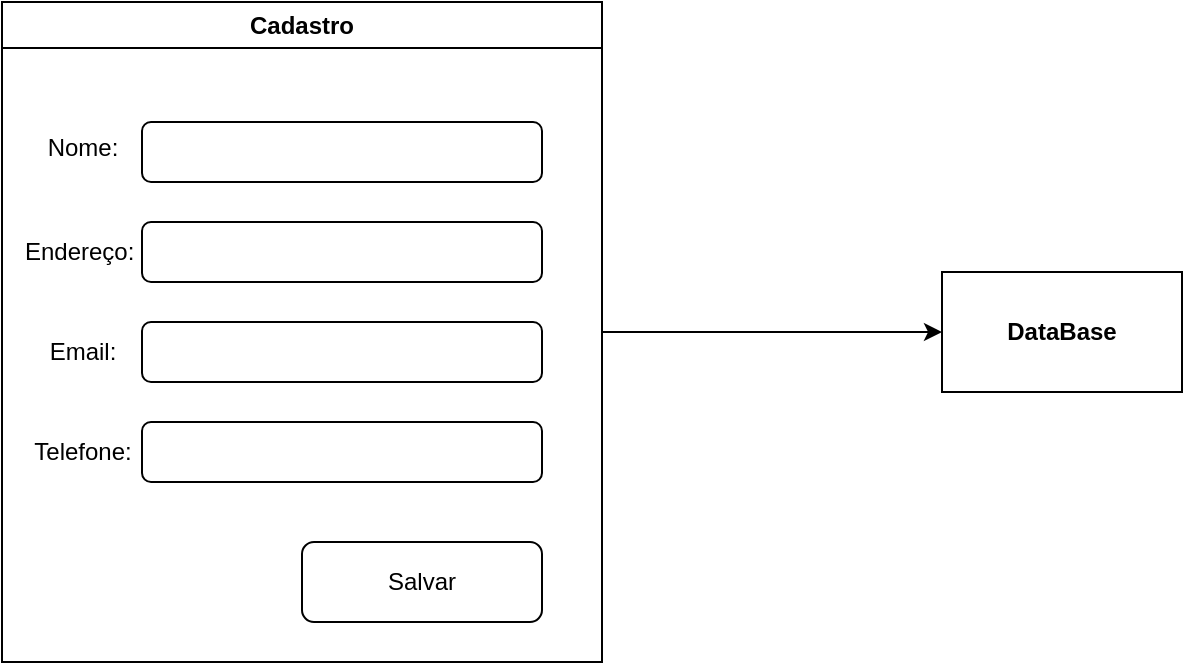 <mxfile version="23.1.5" type="github">
  <diagram name="Página-1" id="x6edmYXzKHLzqeNltHMa">
    <mxGraphModel dx="1195" dy="650" grid="1" gridSize="10" guides="1" tooltips="1" connect="1" arrows="1" fold="1" page="1" pageScale="1" pageWidth="827" pageHeight="1169" math="0" shadow="0">
      <root>
        <mxCell id="0" />
        <mxCell id="1" parent="0" />
        <mxCell id="WiYF6nhUTwwvuCqYNSRV-8" value="" style="edgeStyle=orthogonalEdgeStyle;rounded=0;orthogonalLoop=1;jettySize=auto;html=1;" edge="1" parent="1" source="WiYF6nhUTwwvuCqYNSRV-2" target="WiYF6nhUTwwvuCqYNSRV-7">
          <mxGeometry relative="1" as="geometry" />
        </mxCell>
        <mxCell id="WiYF6nhUTwwvuCqYNSRV-2" value="Cadastro" style="swimlane;whiteSpace=wrap;html=1;" vertex="1" parent="1">
          <mxGeometry x="20" y="130" width="300" height="330" as="geometry" />
        </mxCell>
        <mxCell id="WiYF6nhUTwwvuCqYNSRV-3" value="" style="rounded=1;whiteSpace=wrap;html=1;" vertex="1" parent="WiYF6nhUTwwvuCqYNSRV-2">
          <mxGeometry x="70" y="60" width="200" height="30" as="geometry" />
        </mxCell>
        <mxCell id="WiYF6nhUTwwvuCqYNSRV-4" value="" style="rounded=1;whiteSpace=wrap;html=1;" vertex="1" parent="WiYF6nhUTwwvuCqYNSRV-2">
          <mxGeometry x="70" y="110" width="200" height="30" as="geometry" />
        </mxCell>
        <mxCell id="WiYF6nhUTwwvuCqYNSRV-5" value="" style="rounded=1;whiteSpace=wrap;html=1;" vertex="1" parent="WiYF6nhUTwwvuCqYNSRV-2">
          <mxGeometry x="70" y="160" width="200" height="30" as="geometry" />
        </mxCell>
        <mxCell id="WiYF6nhUTwwvuCqYNSRV-10" value="Endereço:&amp;nbsp;" style="text;html=1;align=center;verticalAlign=middle;resizable=0;points=[];autosize=1;strokeColor=none;fillColor=none;" vertex="1" parent="WiYF6nhUTwwvuCqYNSRV-2">
          <mxGeometry y="110" width="80" height="30" as="geometry" />
        </mxCell>
        <mxCell id="WiYF6nhUTwwvuCqYNSRV-11" value="Email:" style="text;html=1;align=center;verticalAlign=middle;resizable=0;points=[];autosize=1;strokeColor=none;fillColor=none;" vertex="1" parent="WiYF6nhUTwwvuCqYNSRV-2">
          <mxGeometry x="10" y="160" width="60" height="30" as="geometry" />
        </mxCell>
        <mxCell id="WiYF6nhUTwwvuCqYNSRV-12" value="Telefone:" style="text;html=1;align=center;verticalAlign=middle;resizable=0;points=[];autosize=1;strokeColor=none;fillColor=none;" vertex="1" parent="WiYF6nhUTwwvuCqYNSRV-2">
          <mxGeometry x="5" y="210" width="70" height="30" as="geometry" />
        </mxCell>
        <mxCell id="WiYF6nhUTwwvuCqYNSRV-13" value="" style="rounded=1;whiteSpace=wrap;html=1;" vertex="1" parent="WiYF6nhUTwwvuCqYNSRV-2">
          <mxGeometry x="70" y="210" width="200" height="30" as="geometry" />
        </mxCell>
        <mxCell id="WiYF6nhUTwwvuCqYNSRV-14" value="Salvar" style="rounded=1;whiteSpace=wrap;html=1;" vertex="1" parent="WiYF6nhUTwwvuCqYNSRV-2">
          <mxGeometry x="150" y="270" width="120" height="40" as="geometry" />
        </mxCell>
        <mxCell id="WiYF6nhUTwwvuCqYNSRV-7" value="DataBase" style="whiteSpace=wrap;html=1;fontStyle=1;startSize=23;" vertex="1" parent="1">
          <mxGeometry x="490" y="265" width="120" height="60" as="geometry" />
        </mxCell>
        <mxCell id="WiYF6nhUTwwvuCqYNSRV-9" value="Nome:" style="text;html=1;align=center;verticalAlign=middle;resizable=0;points=[];autosize=1;strokeColor=none;fillColor=none;" vertex="1" parent="1">
          <mxGeometry x="30" y="188" width="60" height="30" as="geometry" />
        </mxCell>
      </root>
    </mxGraphModel>
  </diagram>
</mxfile>
